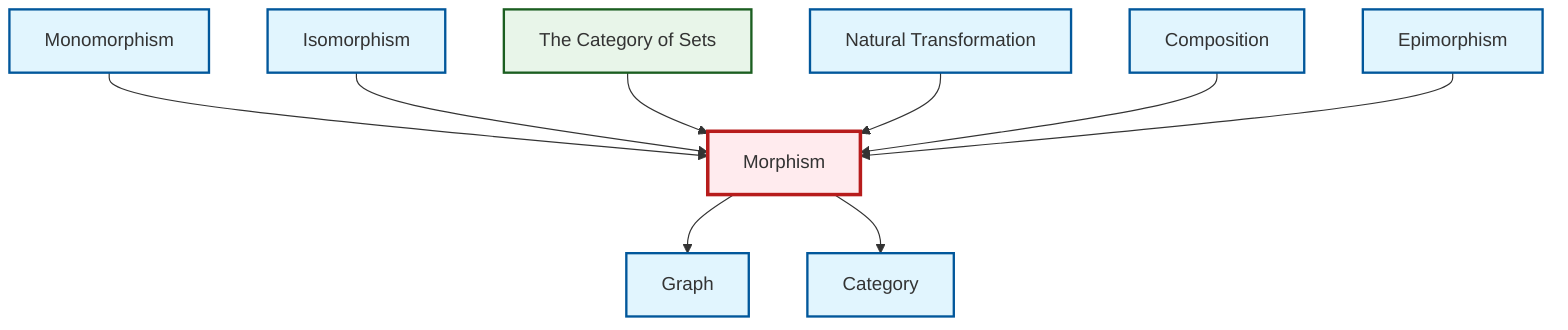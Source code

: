 graph TD
    classDef definition fill:#e1f5fe,stroke:#01579b,stroke-width:2px
    classDef theorem fill:#f3e5f5,stroke:#4a148c,stroke-width:2px
    classDef axiom fill:#fff3e0,stroke:#e65100,stroke-width:2px
    classDef example fill:#e8f5e9,stroke:#1b5e20,stroke-width:2px
    classDef current fill:#ffebee,stroke:#b71c1c,stroke-width:3px
    def-natural-transformation["Natural Transformation"]:::definition
    def-category["Category"]:::definition
    ex-set-category["The Category of Sets"]:::example
    def-isomorphism["Isomorphism"]:::definition
    def-morphism["Morphism"]:::definition
    def-epimorphism["Epimorphism"]:::definition
    def-composition["Composition"]:::definition
    def-graph["Graph"]:::definition
    def-monomorphism["Monomorphism"]:::definition
    def-monomorphism --> def-morphism
    def-isomorphism --> def-morphism
    ex-set-category --> def-morphism
    def-natural-transformation --> def-morphism
    def-composition --> def-morphism
    def-epimorphism --> def-morphism
    def-morphism --> def-graph
    def-morphism --> def-category
    class def-morphism current